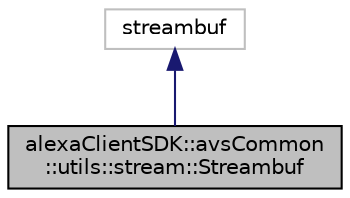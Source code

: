 digraph "alexaClientSDK::avsCommon::utils::stream::Streambuf"
{
  edge [fontname="Helvetica",fontsize="10",labelfontname="Helvetica",labelfontsize="10"];
  node [fontname="Helvetica",fontsize="10",shape=record];
  Node0 [label="alexaClientSDK::avsCommon\l::utils::stream::Streambuf",height=0.2,width=0.4,color="black", fillcolor="grey75", style="filled", fontcolor="black"];
  Node1 -> Node0 [dir="back",color="midnightblue",fontsize="10",style="solid",fontname="Helvetica"];
  Node1 [label="streambuf",height=0.2,width=0.4,color="grey75", fillcolor="white", style="filled"];
}
